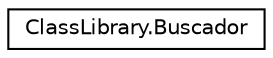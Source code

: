 digraph "Graphical Class Hierarchy"
{
 // INTERACTIVE_SVG=YES
 // LATEX_PDF_SIZE
  edge [fontname="Helvetica",fontsize="10",labelfontname="Helvetica",labelfontsize="10"];
  node [fontname="Helvetica",fontsize="10",shape=record];
  rankdir="LR";
  Node0 [label="ClassLibrary.Buscador",height=0.2,width=0.4,color="black", fillcolor="white", style="filled",URL="$classClassLibrary_1_1Buscador.html",tooltip="Esta es una clase auxiliar que permite la búsqueda de ofertas. Se aplica SRP para tomar la decisión d..."];
}
